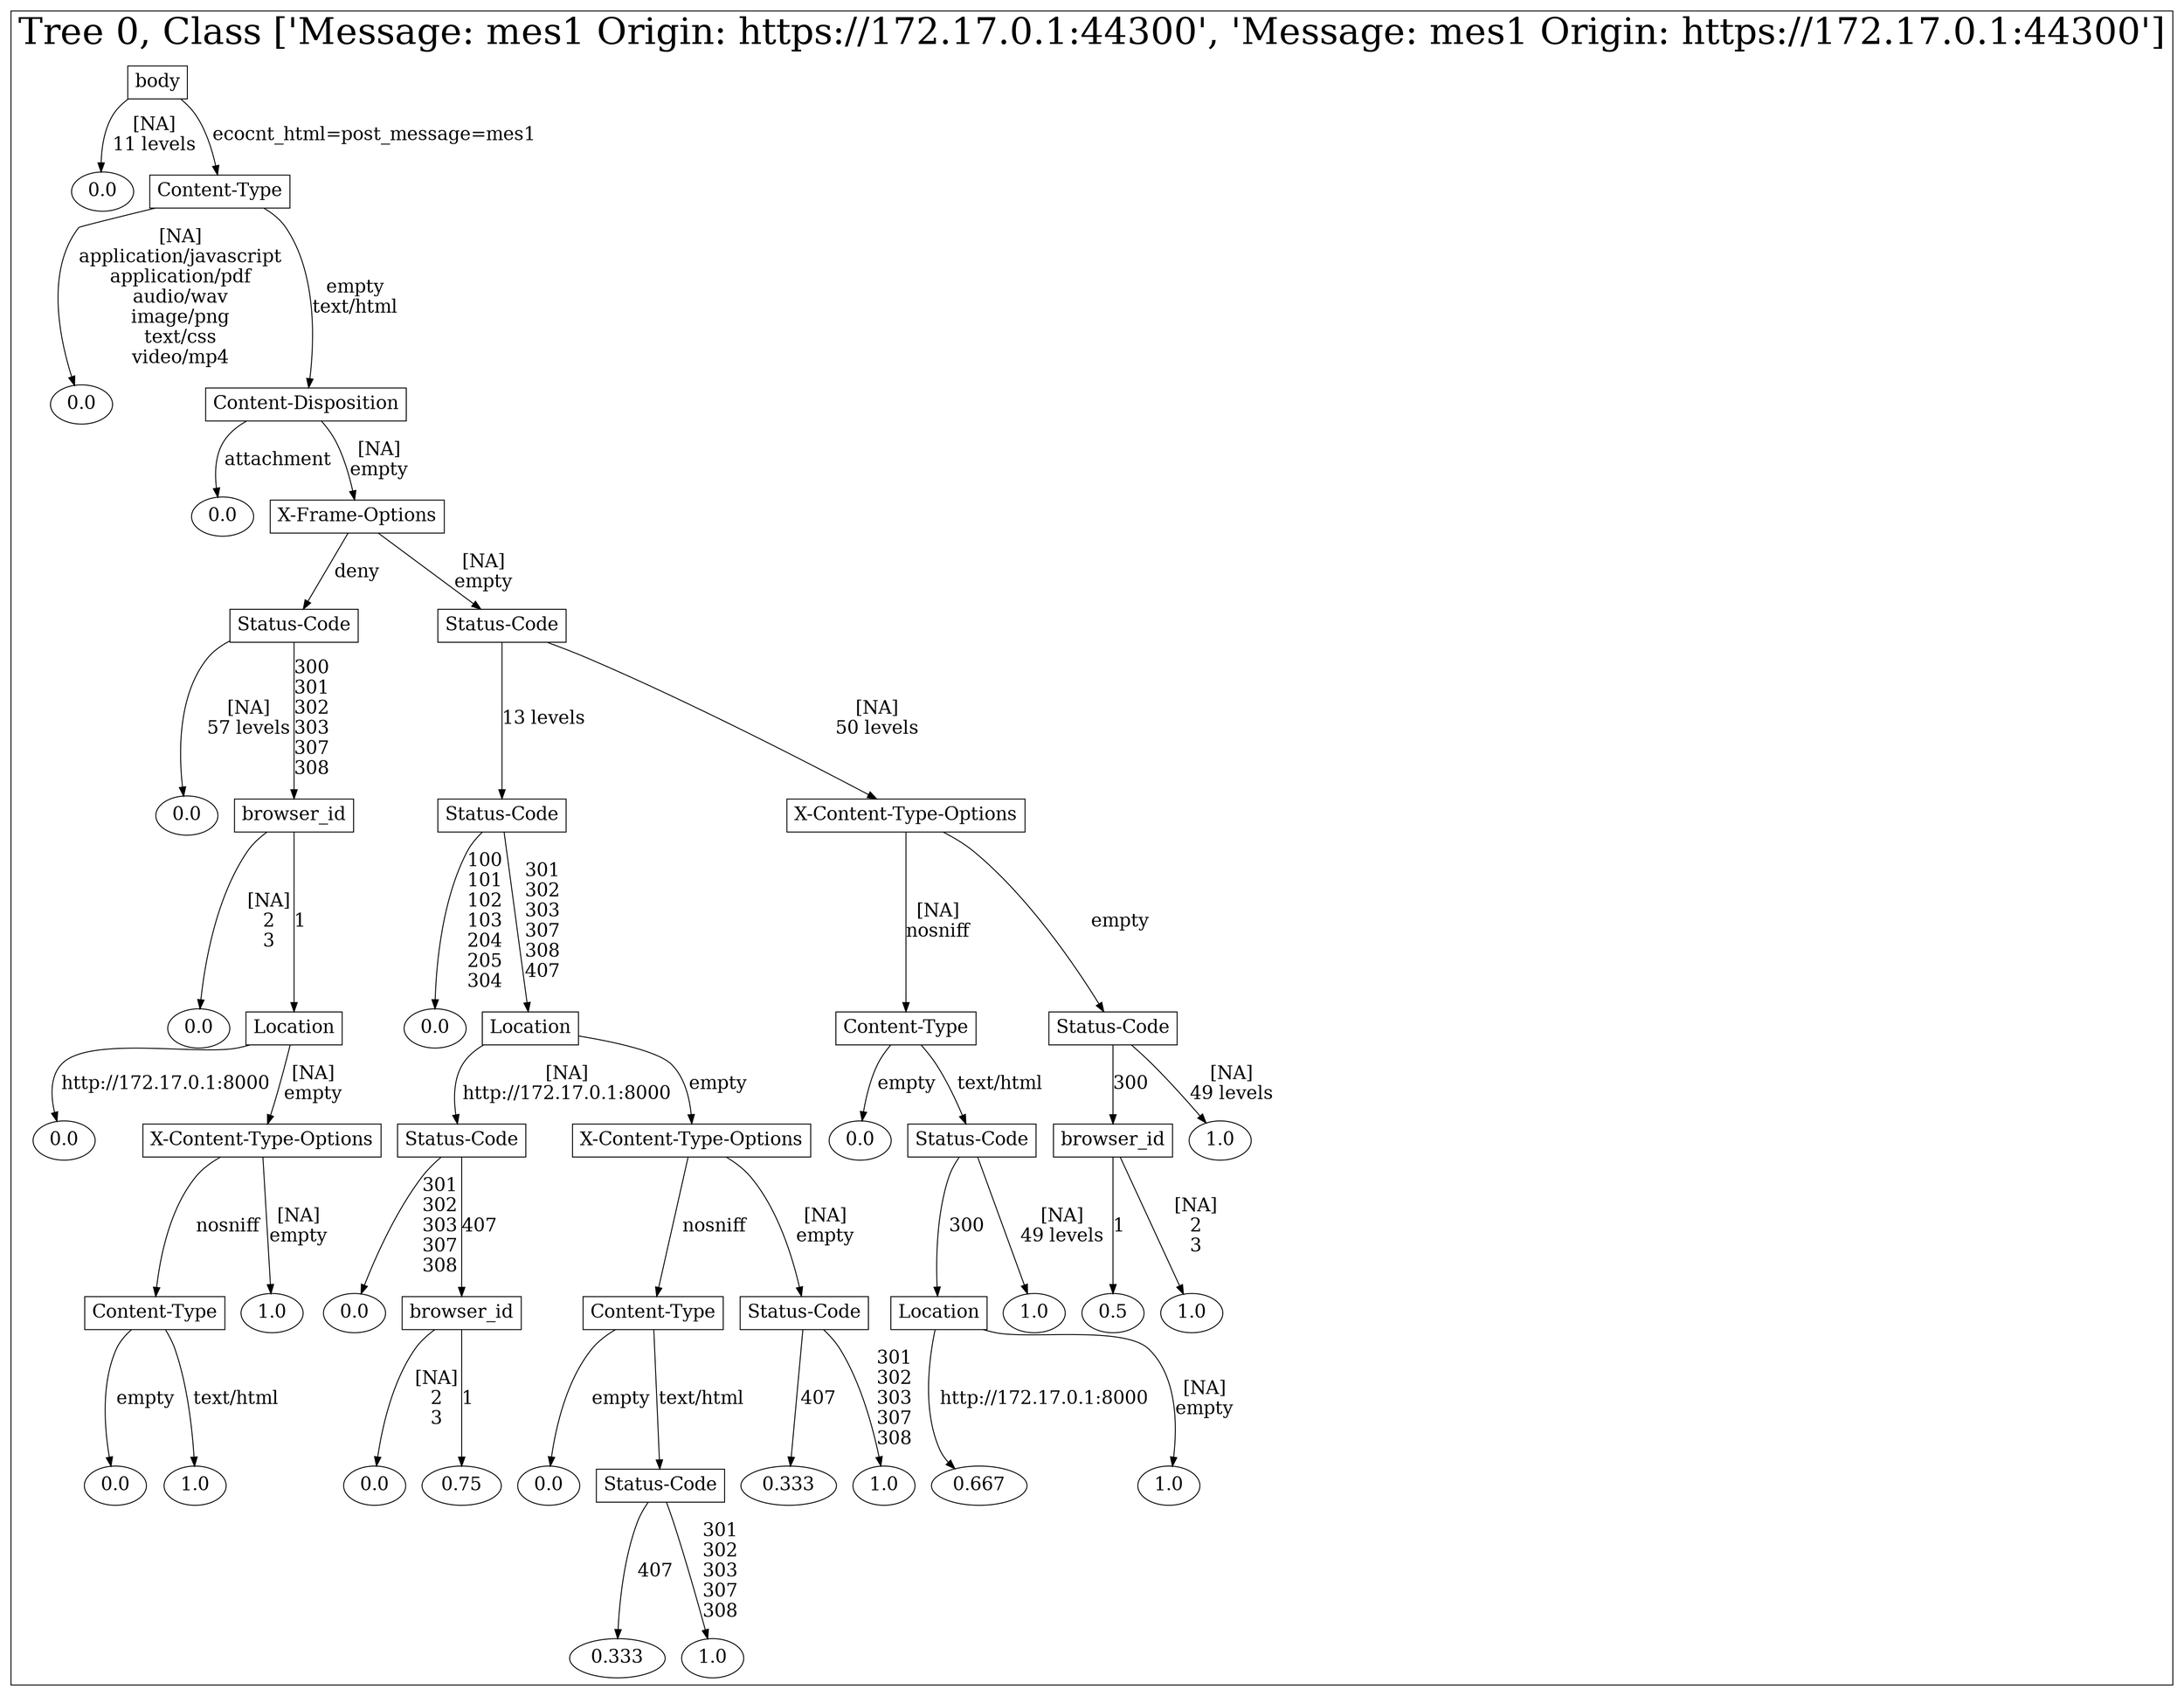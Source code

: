 /*
Generated by:
    http://https://github.com/h2oai/h2o-3/tree/master/h2o-genmodel/src/main/java/hex/genmodel/tools/PrintMojo.java
*/

/*
On a mac:

$ brew install graphviz
$ dot -Tpng file.gv -o file.png
$ open file.png
*/

digraph G {

subgraph cluster_0 {
/* Nodes */

/* Level 0 */
{
"SG_0_Node_0" [shape=box, fontsize=20, label="body"]
}

/* Level 1 */
{
"SG_0_Node_29" [fontsize=20, label="0.0"]
"SG_0_Node_1" [shape=box, fontsize=20, label="Content-Type"]
}

/* Level 2 */
{
"SG_0_Node_30" [fontsize=20, label="0.0"]
"SG_0_Node_2" [shape=box, fontsize=20, label="Content-Disposition"]
}

/* Level 3 */
{
"SG_0_Node_31" [fontsize=20, label="0.0"]
"SG_0_Node_3" [shape=box, fontsize=20, label="X-Frame-Options"]
}

/* Level 4 */
{
"SG_0_Node_4" [shape=box, fontsize=20, label="Status-Code"]
"SG_0_Node_5" [shape=box, fontsize=20, label="Status-Code"]
}

/* Level 5 */
{
"SG_0_Node_32" [fontsize=20, label="0.0"]
"SG_0_Node_6" [shape=box, fontsize=20, label="browser_id"]
"SG_0_Node_7" [shape=box, fontsize=20, label="Status-Code"]
"SG_0_Node_8" [shape=box, fontsize=20, label="X-Content-Type-Options"]
}

/* Level 6 */
{
"SG_0_Node_33" [fontsize=20, label="0.0"]
"SG_0_Node_9" [shape=box, fontsize=20, label="Location"]
"SG_0_Node_34" [fontsize=20, label="0.0"]
"SG_0_Node_10" [shape=box, fontsize=20, label="Location"]
"SG_0_Node_11" [shape=box, fontsize=20, label="Content-Type"]
"SG_0_Node_12" [shape=box, fontsize=20, label="Status-Code"]
}

/* Level 7 */
{
"SG_0_Node_35" [fontsize=20, label="0.0"]
"SG_0_Node_13" [shape=box, fontsize=20, label="X-Content-Type-Options"]
"SG_0_Node_14" [shape=box, fontsize=20, label="Status-Code"]
"SG_0_Node_15" [shape=box, fontsize=20, label="X-Content-Type-Options"]
"SG_0_Node_36" [fontsize=20, label="0.0"]
"SG_0_Node_16" [shape=box, fontsize=20, label="Status-Code"]
"SG_0_Node_17" [shape=box, fontsize=20, label="browser_id"]
"SG_0_Node_37" [fontsize=20, label="1.0"]
}

/* Level 8 */
{
"SG_0_Node_18" [shape=box, fontsize=20, label="Content-Type"]
"SG_0_Node_38" [fontsize=20, label="1.0"]
"SG_0_Node_39" [fontsize=20, label="0.0"]
"SG_0_Node_19" [shape=box, fontsize=20, label="browser_id"]
"SG_0_Node_20" [shape=box, fontsize=20, label="Content-Type"]
"SG_0_Node_21" [shape=box, fontsize=20, label="Status-Code"]
"SG_0_Node_22" [shape=box, fontsize=20, label="Location"]
"SG_0_Node_40" [fontsize=20, label="1.0"]
"SG_0_Node_41" [fontsize=20, label="0.5"]
"SG_0_Node_42" [fontsize=20, label="1.0"]
}

/* Level 9 */
{
"SG_0_Node_43" [fontsize=20, label="0.0"]
"SG_0_Node_44" [fontsize=20, label="1.0"]
"SG_0_Node_45" [fontsize=20, label="0.0"]
"SG_0_Node_46" [fontsize=20, label="0.75"]
"SG_0_Node_47" [fontsize=20, label="0.0"]
"SG_0_Node_25" [shape=box, fontsize=20, label="Status-Code"]
"SG_0_Node_48" [fontsize=20, label="0.333"]
"SG_0_Node_49" [fontsize=20, label="1.0"]
"SG_0_Node_50" [fontsize=20, label="0.667"]
"SG_0_Node_51" [fontsize=20, label="1.0"]
}

/* Level 10 */
{
"SG_0_Node_52" [fontsize=20, label="0.333"]
"SG_0_Node_53" [fontsize=20, label="1.0"]
}

/* Edges */
"SG_0_Node_0" -> "SG_0_Node_29" [fontsize=20, label="[NA]
11 levels
"]
"SG_0_Node_0" -> "SG_0_Node_1" [fontsize=20, label="ecocnt_html=post_message=mes1
"]
"SG_0_Node_1" -> "SG_0_Node_30" [fontsize=20, label="[NA]
application/javascript
application/pdf
audio/wav
image/png
text/css
video/mp4
"]
"SG_0_Node_1" -> "SG_0_Node_2" [fontsize=20, label="empty
text/html
"]
"SG_0_Node_2" -> "SG_0_Node_31" [fontsize=20, label="attachment
"]
"SG_0_Node_2" -> "SG_0_Node_3" [fontsize=20, label="[NA]
empty
"]
"SG_0_Node_3" -> "SG_0_Node_4" [fontsize=20, label="deny
"]
"SG_0_Node_3" -> "SG_0_Node_5" [fontsize=20, label="[NA]
empty
"]
"SG_0_Node_5" -> "SG_0_Node_7" [fontsize=20, label="13 levels
"]
"SG_0_Node_5" -> "SG_0_Node_8" [fontsize=20, label="[NA]
50 levels
"]
"SG_0_Node_8" -> "SG_0_Node_11" [fontsize=20, label="[NA]
nosniff
"]
"SG_0_Node_8" -> "SG_0_Node_12" [fontsize=20, label="empty
"]
"SG_0_Node_12" -> "SG_0_Node_17" [fontsize=20, label="300
"]
"SG_0_Node_12" -> "SG_0_Node_37" [fontsize=20, label="[NA]
49 levels
"]
"SG_0_Node_17" -> "SG_0_Node_41" [fontsize=20, label="1
"]
"SG_0_Node_17" -> "SG_0_Node_42" [fontsize=20, label="[NA]
2
3
"]
"SG_0_Node_11" -> "SG_0_Node_36" [fontsize=20, label="empty
"]
"SG_0_Node_11" -> "SG_0_Node_16" [fontsize=20, label="text/html
"]
"SG_0_Node_16" -> "SG_0_Node_22" [fontsize=20, label="300
"]
"SG_0_Node_16" -> "SG_0_Node_40" [fontsize=20, label="[NA]
49 levels
"]
"SG_0_Node_22" -> "SG_0_Node_50" [fontsize=20, label="http://172.17.0.1:8000
"]
"SG_0_Node_22" -> "SG_0_Node_51" [fontsize=20, label="[NA]
empty
"]
"SG_0_Node_7" -> "SG_0_Node_34" [fontsize=20, label="100
101
102
103
204
205
304
"]
"SG_0_Node_7" -> "SG_0_Node_10" [fontsize=20, label="301
302
303
307
308
407
"]
"SG_0_Node_10" -> "SG_0_Node_14" [fontsize=20, label="[NA]
http://172.17.0.1:8000
"]
"SG_0_Node_10" -> "SG_0_Node_15" [fontsize=20, label="empty
"]
"SG_0_Node_15" -> "SG_0_Node_20" [fontsize=20, label="nosniff
"]
"SG_0_Node_15" -> "SG_0_Node_21" [fontsize=20, label="[NA]
empty
"]
"SG_0_Node_21" -> "SG_0_Node_48" [fontsize=20, label="407
"]
"SG_0_Node_21" -> "SG_0_Node_49" [fontsize=20, label="301
302
303
307
308
"]
"SG_0_Node_20" -> "SG_0_Node_47" [fontsize=20, label="empty
"]
"SG_0_Node_20" -> "SG_0_Node_25" [fontsize=20, label="text/html
"]
"SG_0_Node_25" -> "SG_0_Node_52" [fontsize=20, label="407
"]
"SG_0_Node_25" -> "SG_0_Node_53" [fontsize=20, label="301
302
303
307
308
"]
"SG_0_Node_14" -> "SG_0_Node_39" [fontsize=20, label="301
302
303
307
308
"]
"SG_0_Node_14" -> "SG_0_Node_19" [fontsize=20, label="407
"]
"SG_0_Node_19" -> "SG_0_Node_45" [fontsize=20, label="[NA]
2
3
"]
"SG_0_Node_19" -> "SG_0_Node_46" [fontsize=20, label="1
"]
"SG_0_Node_4" -> "SG_0_Node_32" [fontsize=20, label="[NA]
57 levels
"]
"SG_0_Node_4" -> "SG_0_Node_6" [fontsize=20, label="300
301
302
303
307
308
"]
"SG_0_Node_6" -> "SG_0_Node_33" [fontsize=20, label="[NA]
2
3
"]
"SG_0_Node_6" -> "SG_0_Node_9" [fontsize=20, label="1
"]
"SG_0_Node_9" -> "SG_0_Node_35" [fontsize=20, label="http://172.17.0.1:8000
"]
"SG_0_Node_9" -> "SG_0_Node_13" [fontsize=20, label="[NA]
empty
"]
"SG_0_Node_13" -> "SG_0_Node_18" [fontsize=20, label="nosniff
"]
"SG_0_Node_13" -> "SG_0_Node_38" [fontsize=20, label="[NA]
empty
"]
"SG_0_Node_18" -> "SG_0_Node_43" [fontsize=20, label="empty
"]
"SG_0_Node_18" -> "SG_0_Node_44" [fontsize=20, label="text/html
"]

fontsize=40
label="Tree 0, Class ['Message: mes1 Origin: https://172.17.0.1:44300', 'Message: mes1 Origin: https://172.17.0.1:44300']"
}

}

